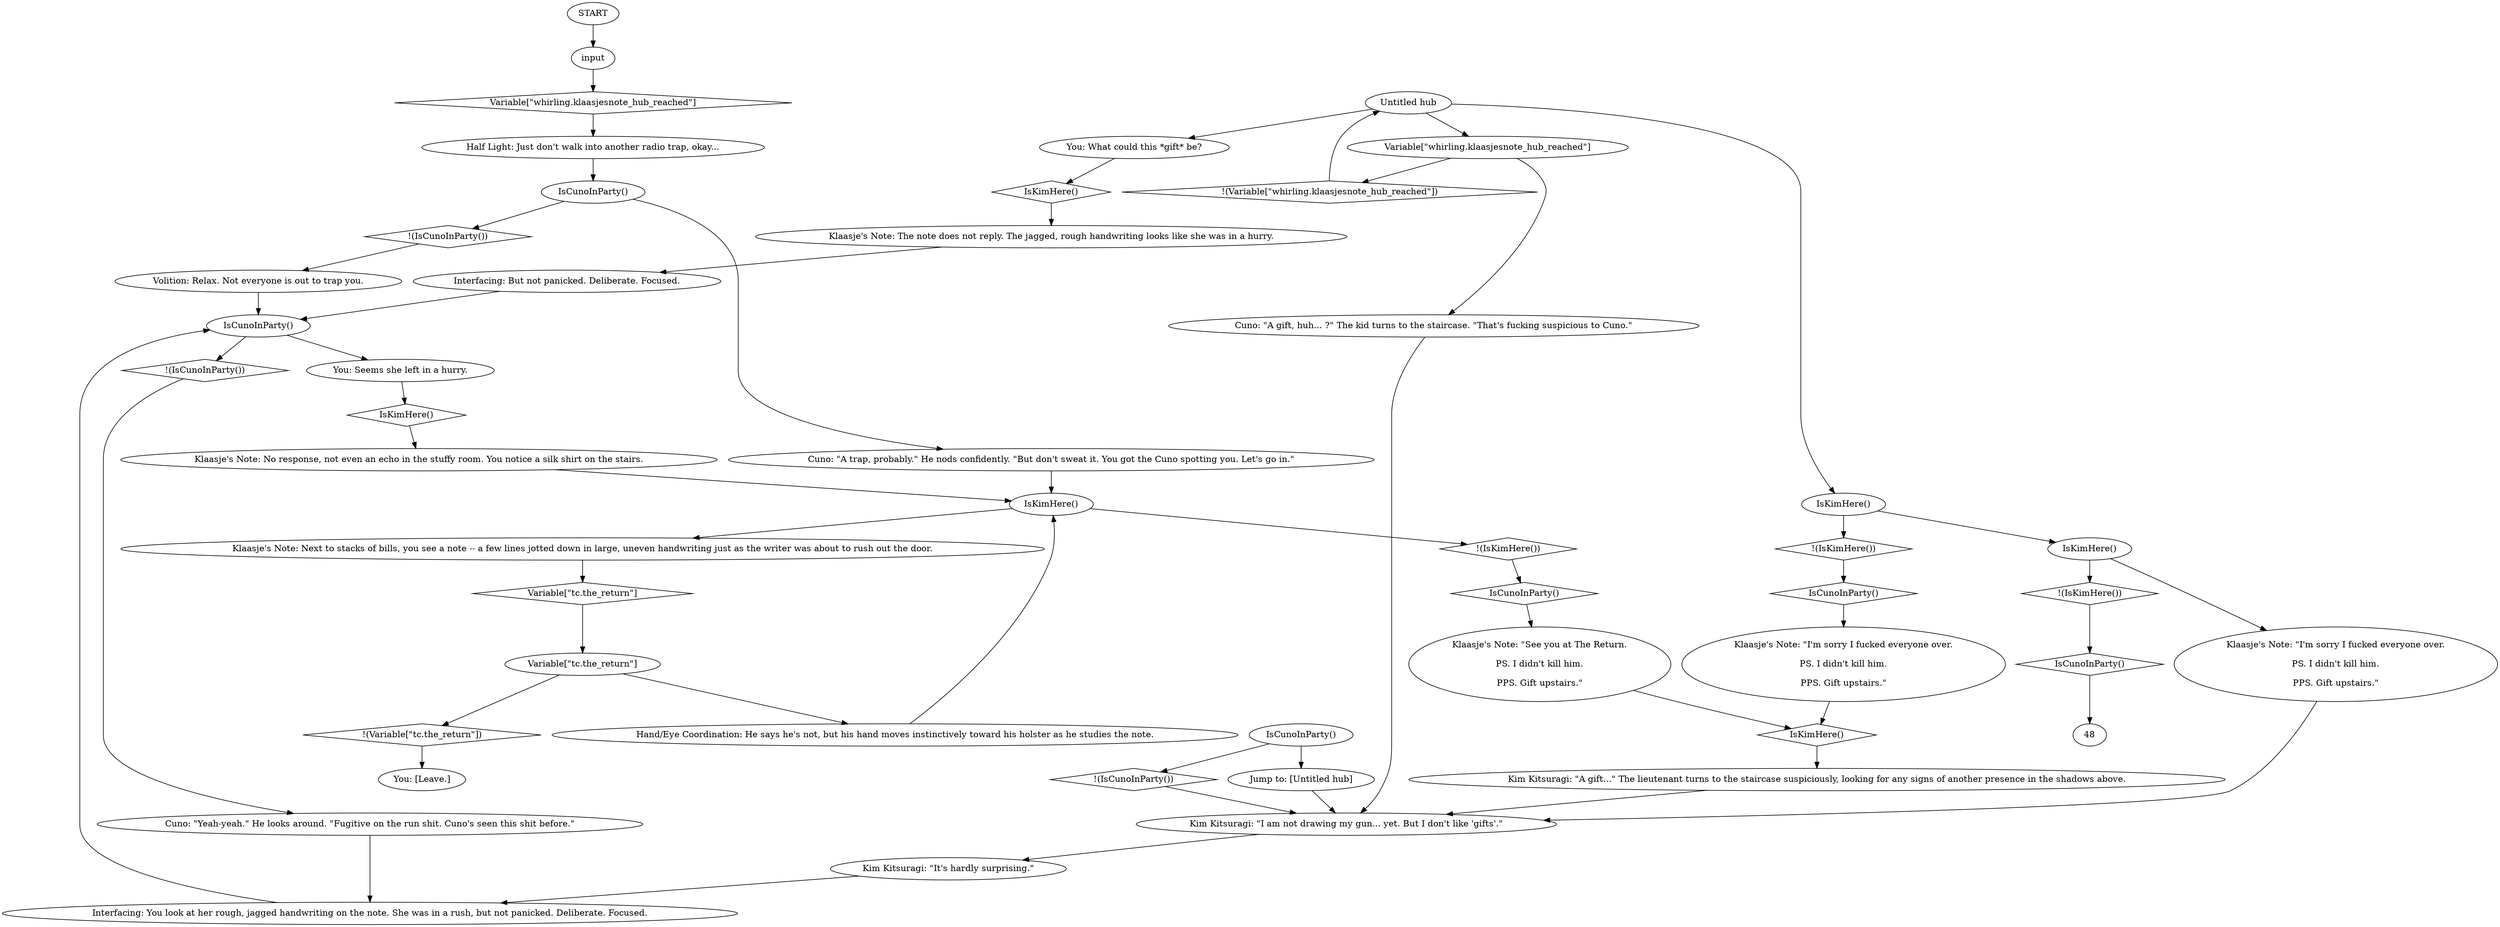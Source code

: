 # WHIRLING F2 / KLAASJE'S NOTE
# She's left you a note on her table
# ==================================================
digraph G {
	  0 [label="START"];
	  1 [label="input"];
	  2 [label="Interfacing: But not panicked. Deliberate. Focused."];
	  3 [label="Kim Kitsuragi: \"A gift...\" The lieutenant turns to the staircase suspiciously, looking for any signs of another presence in the shadows above."];
	  4 [label="Interfacing: You look at her rough, jagged handwriting on the note. She was in a rush, but not panicked. Deliberate. Focused."];
	  5 [label="IsCunoInParty()"];
	  6 [label="IsCunoInParty()", shape=diamond];
	  7 [label="!(IsCunoInParty())", shape=diamond];
	  8 [label="Jump to: [Untitled hub]"];
	  9 [label="IsCunoInParty()"];
	  10 [label="IsCunoInParty()", shape=diamond];
	  11 [label="!(IsCunoInParty())", shape=diamond];
	  12 [label="You: Seems she left in a hurry."];
	  13 [label="You: What could this *gift* be?"];
	  14 [label="IsKimHere()"];
	  15 [label="IsKimHere()", shape=diamond];
	  16 [label="!(IsKimHere())", shape=diamond];
	  17 [label="IsKimHere()"];
	  18 [label="IsKimHere()", shape=diamond];
	  19 [label="!(IsKimHere())", shape=diamond];
	  20 [label="Klaasje's Note: \"I'm sorry I fucked everyone over.

PS. I didn't kill him.

PPS. Gift upstairs.\""];
	  21 [label="Half Light: Just don't walk into another radio trap, okay..."];
	  22 [label="IsKimHere()"];
	  23 [label="IsKimHere()", shape=diamond];
	  24 [label="!(IsKimHere())", shape=diamond];
	  25 [label="Klaasje's Note: Next to stacks of bills, you see a note -- a few lines jotted down in large, uneven handwriting just as the writer was about to rush out the door."];
	  26 [label="Untitled hub"];
	  27 [label="Kim Kitsuragi: \"I am not drawing my gun... yet. But I don't like 'gifts'.\""];
	  28 [label="Klaasje's Note: The note does not reply. The jagged, rough handwriting looks like she was in a hurry."];
	  29 [label="Volition: Relax. Not everyone is out to trap you."];
	  30 [label="IsCunoInParty()"];
	  31 [label="IsCunoInParty()", shape=diamond];
	  32 [label="!(IsCunoInParty())", shape=diamond];
	  33 [label="Cuno: \"A trap, probably.\" He nods confidently. \"But don't sweat it. You got the Cuno spotting you. Let's go in.\""];
	  34 [label="Klaasje's Note: \"I'm sorry I fucked everyone over.

PS. I didn't kill him.

PPS. Gift upstairs.\""];
	  35 [label="You: [Leave.]"];
	  36 [label="Variable[\"whirling.klaasjesnote_hub_reached\"]"];
	  37 [label="Variable[\"whirling.klaasjesnote_hub_reached\"]", shape=diamond];
	  38 [label="!(Variable[\"whirling.klaasjesnote_hub_reached\"])", shape=diamond];
	  39 [label="Cuno: \"A gift, huh... ?\" The kid turns to the staircase. \"That's fucking suspicious to Cuno.\""];
	  40 [label="Klaasje's Note: \"See you at The Return.

PS. I didn't kill him.

PPS. Gift upstairs.\""];
	  41 [label="Variable[\"tc.the_return\"]"];
	  42 [label="Variable[\"tc.the_return\"]", shape=diamond];
	  43 [label="!(Variable[\"tc.the_return\"])", shape=diamond];
	  44 [label="Hand/Eye Coordination: He says he's not, but his hand moves instinctively toward his holster as he studies the note."];
	  45 [label="Kim Kitsuragi: \"It's hardly surprising.\""];
	  46 [label="Klaasje's Note: No response, not even an echo in the stuffy room. You notice a silk shirt on the stairs."];
	  47 [label="Cuno: \"Yeah-yeah.\" He looks around. \"Fugitive on the run shit. Cuno's seen this shit before.\""];
	  0 -> 1
	  1 -> 37
	  2 -> 9
	  3 -> 27
	  4 -> 9
	  5 -> 8
	  5 -> 7
	  6 -> 40
	  7 -> 27
	  8 -> 27
	  9 -> 11
	  9 -> 12
	  10 -> 34
	  11 -> 47
	  12 -> 18
	  13 -> 15
	  14 -> 16
	  14 -> 17
	  15 -> 28
	  16 -> 10
	  17 -> 19
	  17 -> 20
	  18 -> 46
	  19 -> 31
	  20 -> 27
	  21 -> 30
	  22 -> 24
	  22 -> 25
	  23 -> 3
	  24 -> 6
	  25 -> 42
	  26 -> 36
	  26 -> 13
	  26 -> 14
	  27 -> 45
	  28 -> 2
	  29 -> 9
	  30 -> 32
	  30 -> 33
	  31 -> 48
	  32 -> 29
	  33 -> 22
	  34 -> 23
	  36 -> 38
	  36 -> 39
	  37 -> 21
	  38 -> 26
	  39 -> 27
	  40 -> 23
	  41 -> 43
	  41 -> 44
	  42 -> 41
	  43 -> 35
	  44 -> 22
	  45 -> 4
	  46 -> 22
	  47 -> 4
}

